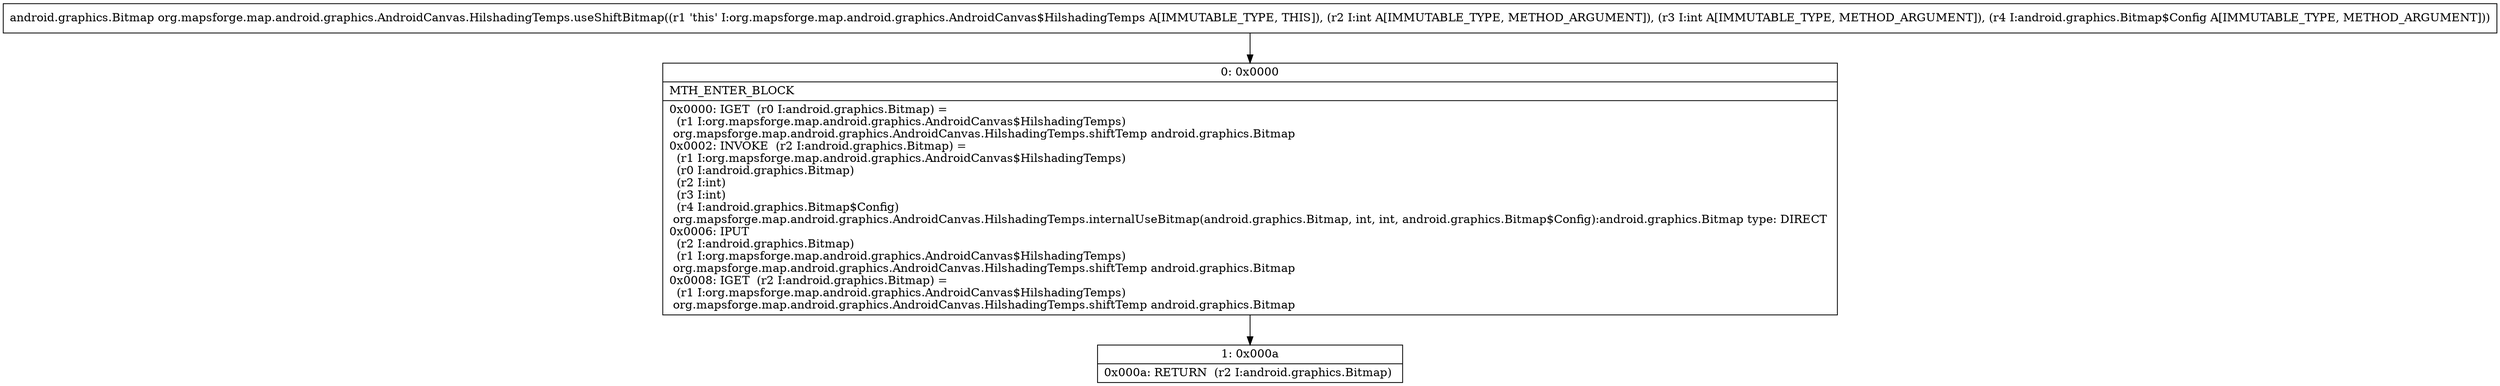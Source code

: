 digraph "CFG fororg.mapsforge.map.android.graphics.AndroidCanvas.HilshadingTemps.useShiftBitmap(IILandroid\/graphics\/Bitmap$Config;)Landroid\/graphics\/Bitmap;" {
Node_0 [shape=record,label="{0\:\ 0x0000|MTH_ENTER_BLOCK\l|0x0000: IGET  (r0 I:android.graphics.Bitmap) = \l  (r1 I:org.mapsforge.map.android.graphics.AndroidCanvas$HilshadingTemps)\l org.mapsforge.map.android.graphics.AndroidCanvas.HilshadingTemps.shiftTemp android.graphics.Bitmap \l0x0002: INVOKE  (r2 I:android.graphics.Bitmap) = \l  (r1 I:org.mapsforge.map.android.graphics.AndroidCanvas$HilshadingTemps)\l  (r0 I:android.graphics.Bitmap)\l  (r2 I:int)\l  (r3 I:int)\l  (r4 I:android.graphics.Bitmap$Config)\l org.mapsforge.map.android.graphics.AndroidCanvas.HilshadingTemps.internalUseBitmap(android.graphics.Bitmap, int, int, android.graphics.Bitmap$Config):android.graphics.Bitmap type: DIRECT \l0x0006: IPUT  \l  (r2 I:android.graphics.Bitmap)\l  (r1 I:org.mapsforge.map.android.graphics.AndroidCanvas$HilshadingTemps)\l org.mapsforge.map.android.graphics.AndroidCanvas.HilshadingTemps.shiftTemp android.graphics.Bitmap \l0x0008: IGET  (r2 I:android.graphics.Bitmap) = \l  (r1 I:org.mapsforge.map.android.graphics.AndroidCanvas$HilshadingTemps)\l org.mapsforge.map.android.graphics.AndroidCanvas.HilshadingTemps.shiftTemp android.graphics.Bitmap \l}"];
Node_1 [shape=record,label="{1\:\ 0x000a|0x000a: RETURN  (r2 I:android.graphics.Bitmap) \l}"];
MethodNode[shape=record,label="{android.graphics.Bitmap org.mapsforge.map.android.graphics.AndroidCanvas.HilshadingTemps.useShiftBitmap((r1 'this' I:org.mapsforge.map.android.graphics.AndroidCanvas$HilshadingTemps A[IMMUTABLE_TYPE, THIS]), (r2 I:int A[IMMUTABLE_TYPE, METHOD_ARGUMENT]), (r3 I:int A[IMMUTABLE_TYPE, METHOD_ARGUMENT]), (r4 I:android.graphics.Bitmap$Config A[IMMUTABLE_TYPE, METHOD_ARGUMENT])) }"];
MethodNode -> Node_0;
Node_0 -> Node_1;
}

